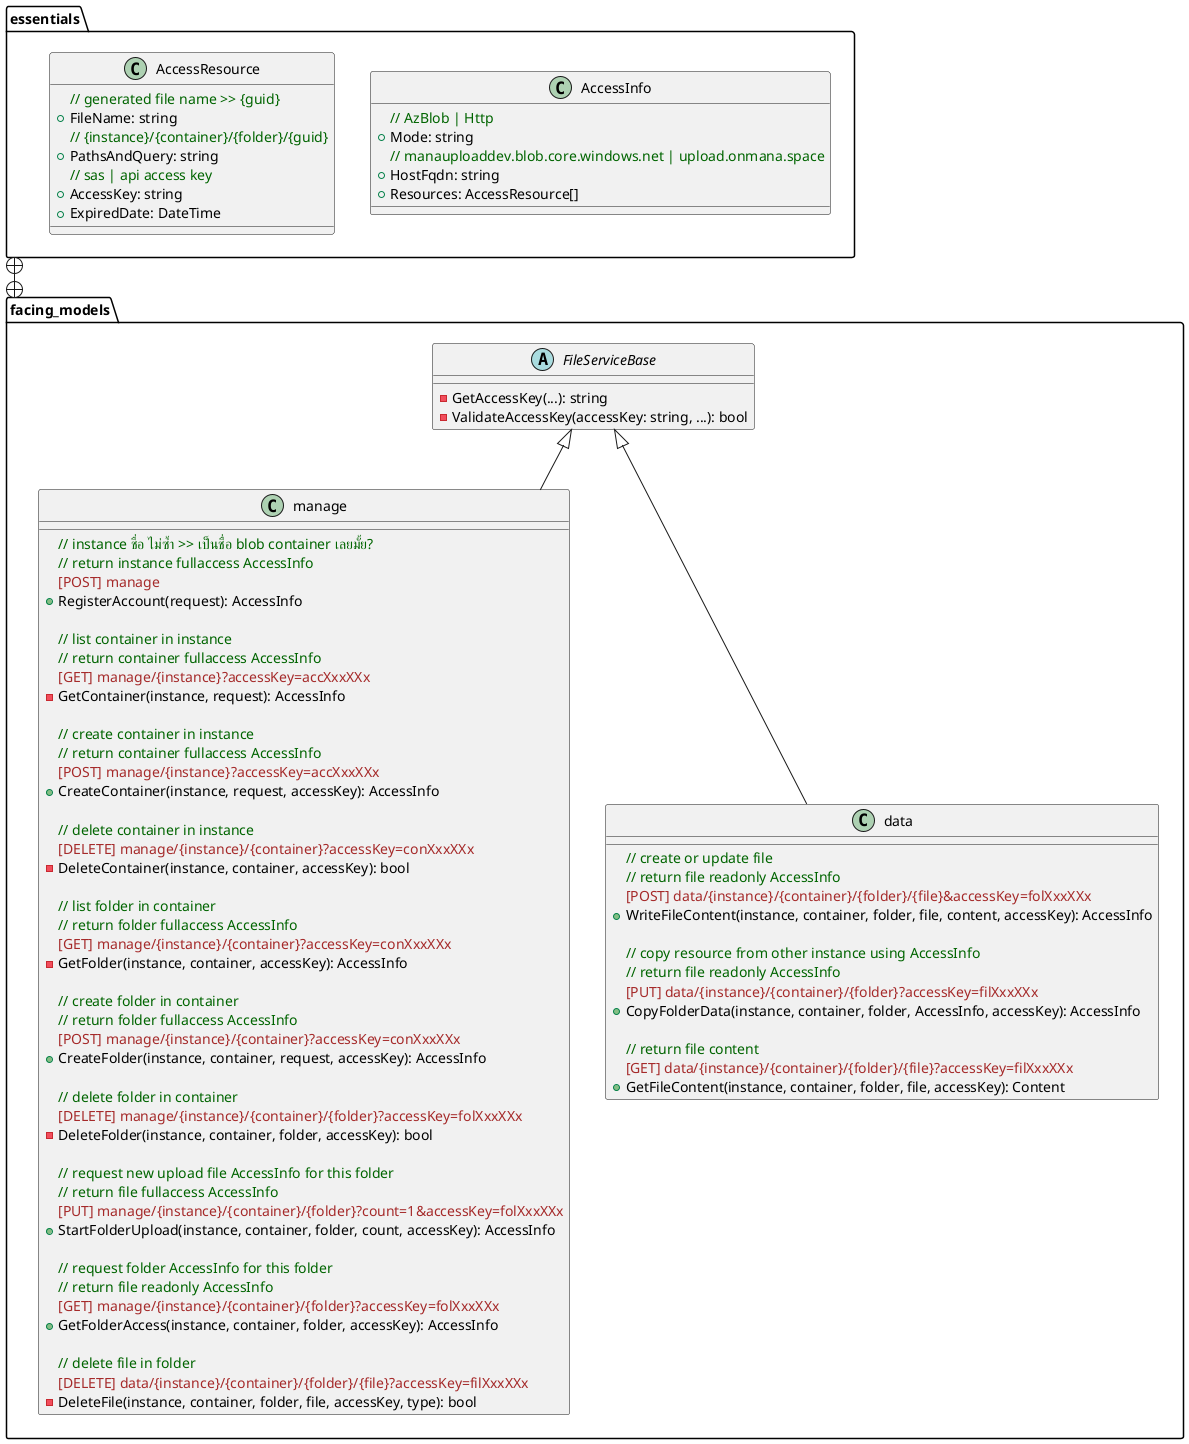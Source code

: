 @startuml Any upload file class

!define COMMENT(x) <color:darkgreen>x</color>
!define ROUTE(x) <color:brown>x</color>

package essentials {
    class AccessInfo {
        COMMENT(// AzBlob | Http)
        + Mode: string
        COMMENT(// manauploaddev.blob.core.windows.net | upload.onmana.space)
        + HostFqdn: string
        + Resources: AccessResource[]
    }
    class AccessResource {
        COMMENT(// generated file name >> {guid})
        + FileName: string
        COMMENT(// {instance}/{container}/{folder}/{guid})
        + PathsAndQuery: string
        COMMENT(// sas | api access key)
        + AccessKey: string
        + ExpiredDate: DateTime
    }
}

essentials +--+ facing_models

package facing_models {
    abstract FileServiceBase {
        - GetAccessKey(...): string
        - ValidateAccessKey(accessKey: string, ...): bool
    }

    class manage extends FileServiceBase {
        {method} COMMENT(// instance ชื่อ ไม่ซ้ำ >> เป็นชื่อ blob container เลยมั้ย?)
        {method} COMMENT(// return instance fullaccess AccessInfo)
        {method} ROUTE([POST] manage)
        + RegisterAccount(request): AccessInfo

        {method} COMMENT(// list container in instance)
        {method} COMMENT(// return container fullaccess AccessInfo)
        {method} ROUTE([GET] manage/{instance}?accessKey=accXxxXXx)
        - GetContainer(instance, request): AccessInfo

        {method} COMMENT(// create container in instance)
        {method} COMMENT(// return container fullaccess AccessInfo)
        {method} ROUTE([POST] manage/{instance}?accessKey=accXxxXXx)
        + CreateContainer(instance, request, accessKey): AccessInfo

        {method} COMMENT(// delete container in instance)
        {method} ROUTE([DELETE] manage/{instance}/{container}?accessKey=conXxxXXx)
        - DeleteContainer(instance, container, accessKey): bool

        {method} COMMENT(// list folder in container)
        {method} COMMENT(// return folder fullaccess AccessInfo)
        {method} ROUTE([GET] manage/{instance}/{container}?accessKey=conXxxXXx)
        - GetFolder(instance, container, accessKey): AccessInfo

        {method} COMMENT(// create folder in container)
        {method} COMMENT(// return folder fullaccess AccessInfo)
        {method} ROUTE([POST] manage/{instance}/{container}?accessKey=conXxxXXx)
        + CreateFolder(instance, container, request, accessKey): AccessInfo

        {method} COMMENT(// delete folder in container)
        {method} ROUTE([DELETE] manage/{instance}/{container}/{folder}?accessKey=folXxxXXx)
        - DeleteFolder(instance, container, folder, accessKey): bool
        
        {method} COMMENT(// request new upload file AccessInfo for this folder)
        {method} COMMENT(// return file fullaccess AccessInfo)
        {method} ROUTE([PUT] manage/{instance}/{container}/{folder}?count=1&accessKey=folXxxXXx)
        + StartFolderUpload(instance, container, folder, count, accessKey): AccessInfo

        {method} COMMENT(// request folder AccessInfo for this folder)
        {method} COMMENT(// return file readonly AccessInfo)
        {method} ROUTE([GET] manage/{instance}/{container}/{folder}?accessKey=folXxxXXx)
        + GetFolderAccess(instance, container, folder, accessKey): AccessInfo

        {method} COMMENT(// delete file in folder)
        {method} ROUTE([DELETE] data/{instance}/{container}/{folder}/{file}?accessKey=filXxxXXx)
        - DeleteFile(instance, container, folder, file, accessKey, type): bool
    }

    class data extends FileServiceBase {
        {method} COMMENT(// create or update file)
        {method} COMMENT(// return file readonly AccessInfo)
        {method} ROUTE([POST] data/{instance}/{container}/{folder}/{file}&accessKey=folXxxXXx)
        + WriteFileContent(instance, container, folder, file, content, accessKey): AccessInfo

        {method} COMMENT(// copy resource from other instance using AccessInfo)
        {method} COMMENT(// return file readonly AccessInfo)
        {method} ROUTE([PUT] data/{instance}/{container}/{folder}?accessKey=filXxxXXx)
        + CopyFolderData(instance, container, folder, AccessInfo, accessKey): AccessInfo

        {method} COMMENT(// return file content)
        {method} ROUTE([GET] data/{instance}/{container}/{folder}/{file}?accessKey=filXxxXXx)
        + GetFileContent(instance, container, folder, file, accessKey): Content
    }
}

@enduml